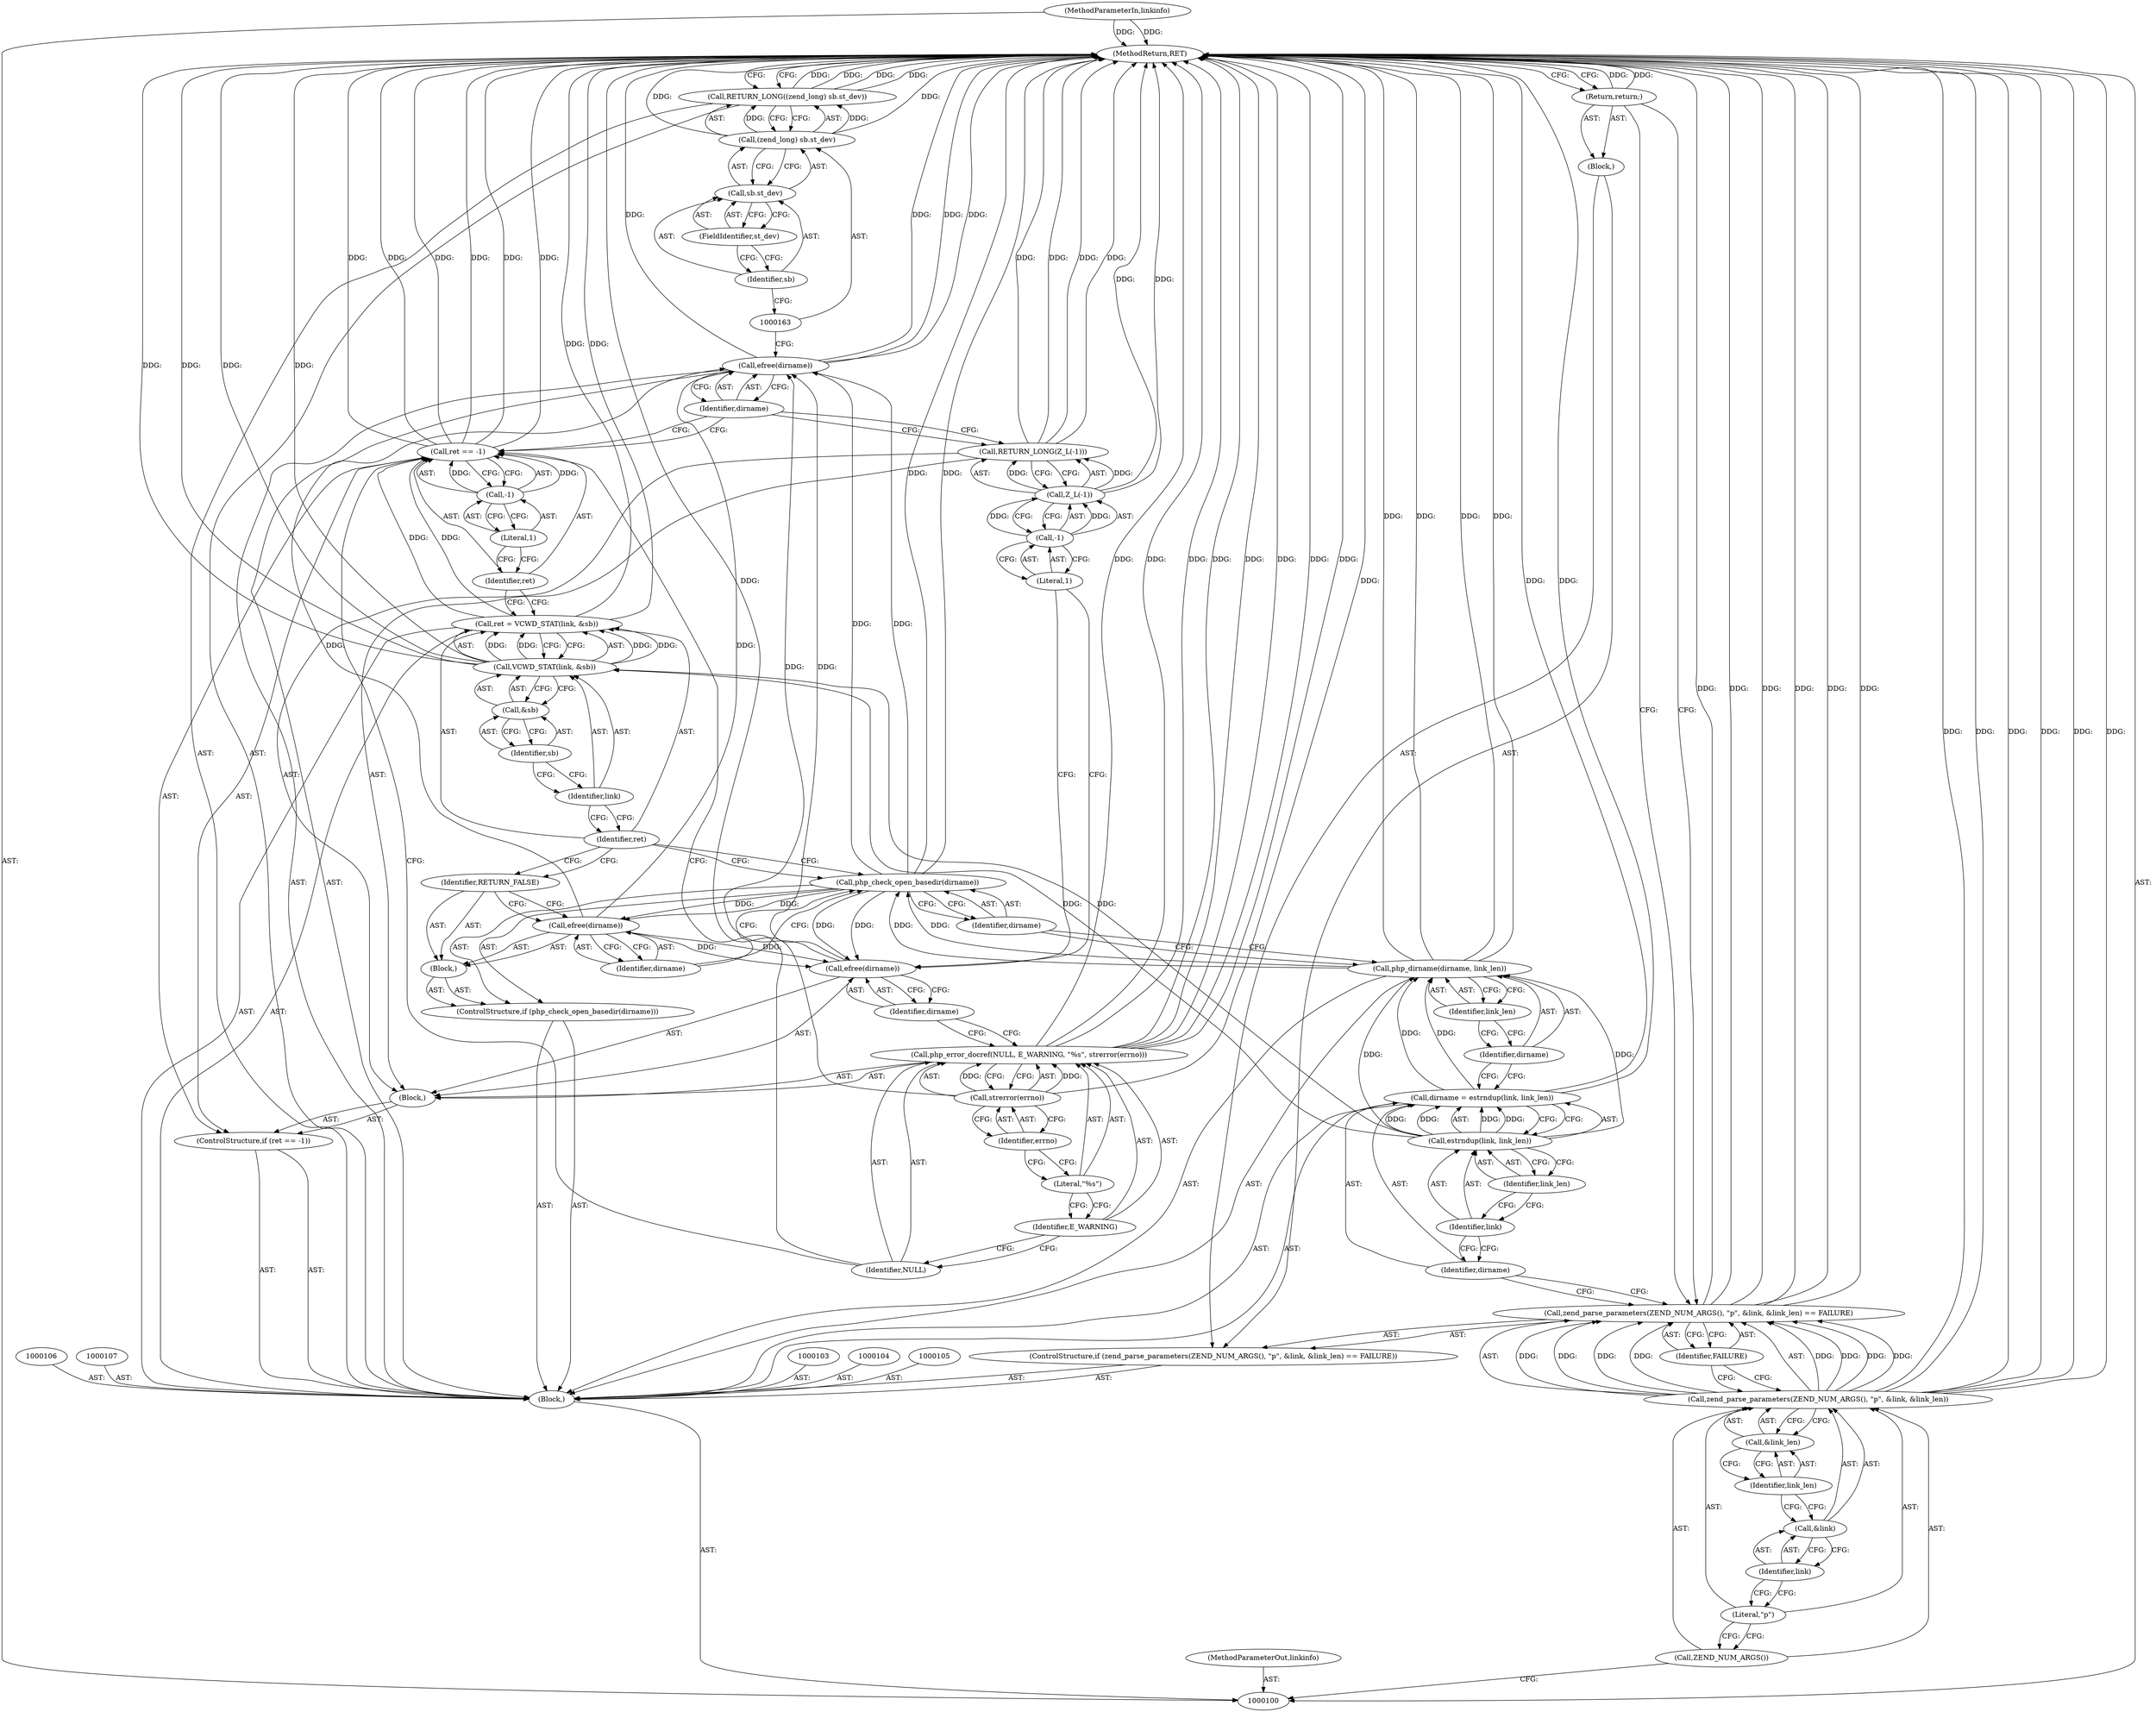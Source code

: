 digraph "0_php-src_f151e048ed27f6f4eef729f3310d053ab5da71d4" {
"1000167" [label="(MethodReturn,RET)"];
"1000101" [label="(MethodParameterIn,linkinfo)"];
"1000256" [label="(MethodParameterOut,linkinfo)"];
"1000119" [label="(Return,return;)"];
"1000120" [label="(Call,dirname = estrndup(link, link_len))"];
"1000121" [label="(Identifier,dirname)"];
"1000122" [label="(Call,estrndup(link, link_len))"];
"1000123" [label="(Identifier,link)"];
"1000124" [label="(Identifier,link_len)"];
"1000125" [label="(Call,php_dirname(dirname, link_len))"];
"1000126" [label="(Identifier,dirname)"];
"1000127" [label="(Identifier,link_len)"];
"1000128" [label="(ControlStructure,if (php_check_open_basedir(dirname)))"];
"1000130" [label="(Identifier,dirname)"];
"1000131" [label="(Block,)"];
"1000129" [label="(Call,php_check_open_basedir(dirname))"];
"1000132" [label="(Call,efree(dirname))"];
"1000133" [label="(Identifier,dirname)"];
"1000134" [label="(Identifier,RETURN_FALSE)"];
"1000102" [label="(Block,)"];
"1000138" [label="(Identifier,link)"];
"1000135" [label="(Call,ret = VCWD_STAT(link, &sb))"];
"1000136" [label="(Identifier,ret)"];
"1000139" [label="(Call,&sb)"];
"1000140" [label="(Identifier,sb)"];
"1000137" [label="(Call,VCWD_STAT(link, &sb))"];
"1000144" [label="(Call,-1)"];
"1000145" [label="(Literal,1)"];
"1000146" [label="(Block,)"];
"1000141" [label="(ControlStructure,if (ret == -1))"];
"1000142" [label="(Call,ret == -1)"];
"1000143" [label="(Identifier,ret)"];
"1000148" [label="(Identifier,NULL)"];
"1000149" [label="(Identifier,E_WARNING)"];
"1000147" [label="(Call,php_error_docref(NULL, E_WARNING, \"%s\", strerror(errno)))"];
"1000150" [label="(Literal,\"%s\")"];
"1000151" [label="(Call,strerror(errno))"];
"1000152" [label="(Identifier,errno)"];
"1000153" [label="(Call,efree(dirname))"];
"1000154" [label="(Identifier,dirname)"];
"1000156" [label="(Call,Z_L(-1))"];
"1000157" [label="(Call,-1)"];
"1000158" [label="(Literal,1)"];
"1000155" [label="(Call,RETURN_LONG(Z_L(-1)))"];
"1000159" [label="(Call,efree(dirname))"];
"1000160" [label="(Identifier,dirname)"];
"1000162" [label="(Call,(zend_long) sb.st_dev)"];
"1000161" [label="(Call,RETURN_LONG((zend_long) sb.st_dev))"];
"1000164" [label="(Call,sb.st_dev)"];
"1000165" [label="(Identifier,sb)"];
"1000166" [label="(FieldIdentifier,st_dev)"];
"1000108" [label="(ControlStructure,if (zend_parse_parameters(ZEND_NUM_ARGS(), \"p\", &link, &link_len) == FAILURE))"];
"1000111" [label="(Call,ZEND_NUM_ARGS())"];
"1000112" [label="(Literal,\"p\")"];
"1000113" [label="(Call,&link)"];
"1000109" [label="(Call,zend_parse_parameters(ZEND_NUM_ARGS(), \"p\", &link, &link_len) == FAILURE)"];
"1000110" [label="(Call,zend_parse_parameters(ZEND_NUM_ARGS(), \"p\", &link, &link_len))"];
"1000114" [label="(Identifier,link)"];
"1000115" [label="(Call,&link_len)"];
"1000116" [label="(Identifier,link_len)"];
"1000117" [label="(Identifier,FAILURE)"];
"1000118" [label="(Block,)"];
"1000167" -> "1000100"  [label="AST: "];
"1000167" -> "1000119"  [label="CFG: "];
"1000167" -> "1000161"  [label="CFG: "];
"1000119" -> "1000167"  [label="DDG: "];
"1000162" -> "1000167"  [label="DDG: "];
"1000142" -> "1000167"  [label="DDG: "];
"1000142" -> "1000167"  [label="DDG: "];
"1000142" -> "1000167"  [label="DDG: "];
"1000125" -> "1000167"  [label="DDG: "];
"1000125" -> "1000167"  [label="DDG: "];
"1000147" -> "1000167"  [label="DDG: "];
"1000147" -> "1000167"  [label="DDG: "];
"1000147" -> "1000167"  [label="DDG: "];
"1000147" -> "1000167"  [label="DDG: "];
"1000156" -> "1000167"  [label="DDG: "];
"1000159" -> "1000167"  [label="DDG: "];
"1000159" -> "1000167"  [label="DDG: "];
"1000137" -> "1000167"  [label="DDG: "];
"1000137" -> "1000167"  [label="DDG: "];
"1000151" -> "1000167"  [label="DDG: "];
"1000110" -> "1000167"  [label="DDG: "];
"1000110" -> "1000167"  [label="DDG: "];
"1000110" -> "1000167"  [label="DDG: "];
"1000161" -> "1000167"  [label="DDG: "];
"1000161" -> "1000167"  [label="DDG: "];
"1000109" -> "1000167"  [label="DDG: "];
"1000109" -> "1000167"  [label="DDG: "];
"1000109" -> "1000167"  [label="DDG: "];
"1000129" -> "1000167"  [label="DDG: "];
"1000155" -> "1000167"  [label="DDG: "];
"1000155" -> "1000167"  [label="DDG: "];
"1000101" -> "1000167"  [label="DDG: "];
"1000120" -> "1000167"  [label="DDG: "];
"1000135" -> "1000167"  [label="DDG: "];
"1000101" -> "1000100"  [label="AST: "];
"1000101" -> "1000167"  [label="DDG: "];
"1000256" -> "1000100"  [label="AST: "];
"1000119" -> "1000118"  [label="AST: "];
"1000119" -> "1000109"  [label="CFG: "];
"1000167" -> "1000119"  [label="CFG: "];
"1000119" -> "1000167"  [label="DDG: "];
"1000120" -> "1000102"  [label="AST: "];
"1000120" -> "1000122"  [label="CFG: "];
"1000121" -> "1000120"  [label="AST: "];
"1000122" -> "1000120"  [label="AST: "];
"1000126" -> "1000120"  [label="CFG: "];
"1000120" -> "1000167"  [label="DDG: "];
"1000122" -> "1000120"  [label="DDG: "];
"1000122" -> "1000120"  [label="DDG: "];
"1000120" -> "1000125"  [label="DDG: "];
"1000121" -> "1000120"  [label="AST: "];
"1000121" -> "1000109"  [label="CFG: "];
"1000123" -> "1000121"  [label="CFG: "];
"1000122" -> "1000120"  [label="AST: "];
"1000122" -> "1000124"  [label="CFG: "];
"1000123" -> "1000122"  [label="AST: "];
"1000124" -> "1000122"  [label="AST: "];
"1000120" -> "1000122"  [label="CFG: "];
"1000122" -> "1000120"  [label="DDG: "];
"1000122" -> "1000120"  [label="DDG: "];
"1000122" -> "1000125"  [label="DDG: "];
"1000122" -> "1000137"  [label="DDG: "];
"1000123" -> "1000122"  [label="AST: "];
"1000123" -> "1000121"  [label="CFG: "];
"1000124" -> "1000123"  [label="CFG: "];
"1000124" -> "1000122"  [label="AST: "];
"1000124" -> "1000123"  [label="CFG: "];
"1000122" -> "1000124"  [label="CFG: "];
"1000125" -> "1000102"  [label="AST: "];
"1000125" -> "1000127"  [label="CFG: "];
"1000126" -> "1000125"  [label="AST: "];
"1000127" -> "1000125"  [label="AST: "];
"1000130" -> "1000125"  [label="CFG: "];
"1000125" -> "1000167"  [label="DDG: "];
"1000125" -> "1000167"  [label="DDG: "];
"1000120" -> "1000125"  [label="DDG: "];
"1000122" -> "1000125"  [label="DDG: "];
"1000125" -> "1000129"  [label="DDG: "];
"1000126" -> "1000125"  [label="AST: "];
"1000126" -> "1000120"  [label="CFG: "];
"1000127" -> "1000126"  [label="CFG: "];
"1000127" -> "1000125"  [label="AST: "];
"1000127" -> "1000126"  [label="CFG: "];
"1000125" -> "1000127"  [label="CFG: "];
"1000128" -> "1000102"  [label="AST: "];
"1000129" -> "1000128"  [label="AST: "];
"1000131" -> "1000128"  [label="AST: "];
"1000130" -> "1000129"  [label="AST: "];
"1000130" -> "1000125"  [label="CFG: "];
"1000129" -> "1000130"  [label="CFG: "];
"1000131" -> "1000128"  [label="AST: "];
"1000132" -> "1000131"  [label="AST: "];
"1000134" -> "1000131"  [label="AST: "];
"1000129" -> "1000128"  [label="AST: "];
"1000129" -> "1000130"  [label="CFG: "];
"1000130" -> "1000129"  [label="AST: "];
"1000133" -> "1000129"  [label="CFG: "];
"1000136" -> "1000129"  [label="CFG: "];
"1000129" -> "1000167"  [label="DDG: "];
"1000125" -> "1000129"  [label="DDG: "];
"1000129" -> "1000132"  [label="DDG: "];
"1000129" -> "1000153"  [label="DDG: "];
"1000129" -> "1000159"  [label="DDG: "];
"1000132" -> "1000131"  [label="AST: "];
"1000132" -> "1000133"  [label="CFG: "];
"1000133" -> "1000132"  [label="AST: "];
"1000134" -> "1000132"  [label="CFG: "];
"1000129" -> "1000132"  [label="DDG: "];
"1000132" -> "1000153"  [label="DDG: "];
"1000132" -> "1000159"  [label="DDG: "];
"1000133" -> "1000132"  [label="AST: "];
"1000133" -> "1000129"  [label="CFG: "];
"1000132" -> "1000133"  [label="CFG: "];
"1000134" -> "1000131"  [label="AST: "];
"1000134" -> "1000132"  [label="CFG: "];
"1000136" -> "1000134"  [label="CFG: "];
"1000102" -> "1000100"  [label="AST: "];
"1000103" -> "1000102"  [label="AST: "];
"1000104" -> "1000102"  [label="AST: "];
"1000105" -> "1000102"  [label="AST: "];
"1000106" -> "1000102"  [label="AST: "];
"1000107" -> "1000102"  [label="AST: "];
"1000108" -> "1000102"  [label="AST: "];
"1000120" -> "1000102"  [label="AST: "];
"1000125" -> "1000102"  [label="AST: "];
"1000128" -> "1000102"  [label="AST: "];
"1000135" -> "1000102"  [label="AST: "];
"1000141" -> "1000102"  [label="AST: "];
"1000159" -> "1000102"  [label="AST: "];
"1000161" -> "1000102"  [label="AST: "];
"1000138" -> "1000137"  [label="AST: "];
"1000138" -> "1000136"  [label="CFG: "];
"1000140" -> "1000138"  [label="CFG: "];
"1000135" -> "1000102"  [label="AST: "];
"1000135" -> "1000137"  [label="CFG: "];
"1000136" -> "1000135"  [label="AST: "];
"1000137" -> "1000135"  [label="AST: "];
"1000143" -> "1000135"  [label="CFG: "];
"1000135" -> "1000167"  [label="DDG: "];
"1000137" -> "1000135"  [label="DDG: "];
"1000137" -> "1000135"  [label="DDG: "];
"1000135" -> "1000142"  [label="DDG: "];
"1000136" -> "1000135"  [label="AST: "];
"1000136" -> "1000134"  [label="CFG: "];
"1000136" -> "1000129"  [label="CFG: "];
"1000138" -> "1000136"  [label="CFG: "];
"1000139" -> "1000137"  [label="AST: "];
"1000139" -> "1000140"  [label="CFG: "];
"1000140" -> "1000139"  [label="AST: "];
"1000137" -> "1000139"  [label="CFG: "];
"1000140" -> "1000139"  [label="AST: "];
"1000140" -> "1000138"  [label="CFG: "];
"1000139" -> "1000140"  [label="CFG: "];
"1000137" -> "1000135"  [label="AST: "];
"1000137" -> "1000139"  [label="CFG: "];
"1000138" -> "1000137"  [label="AST: "];
"1000139" -> "1000137"  [label="AST: "];
"1000135" -> "1000137"  [label="CFG: "];
"1000137" -> "1000167"  [label="DDG: "];
"1000137" -> "1000167"  [label="DDG: "];
"1000137" -> "1000135"  [label="DDG: "];
"1000137" -> "1000135"  [label="DDG: "];
"1000122" -> "1000137"  [label="DDG: "];
"1000144" -> "1000142"  [label="AST: "];
"1000144" -> "1000145"  [label="CFG: "];
"1000145" -> "1000144"  [label="AST: "];
"1000142" -> "1000144"  [label="CFG: "];
"1000144" -> "1000142"  [label="DDG: "];
"1000145" -> "1000144"  [label="AST: "];
"1000145" -> "1000143"  [label="CFG: "];
"1000144" -> "1000145"  [label="CFG: "];
"1000146" -> "1000141"  [label="AST: "];
"1000147" -> "1000146"  [label="AST: "];
"1000153" -> "1000146"  [label="AST: "];
"1000155" -> "1000146"  [label="AST: "];
"1000141" -> "1000102"  [label="AST: "];
"1000142" -> "1000141"  [label="AST: "];
"1000146" -> "1000141"  [label="AST: "];
"1000142" -> "1000141"  [label="AST: "];
"1000142" -> "1000144"  [label="CFG: "];
"1000143" -> "1000142"  [label="AST: "];
"1000144" -> "1000142"  [label="AST: "];
"1000148" -> "1000142"  [label="CFG: "];
"1000160" -> "1000142"  [label="CFG: "];
"1000142" -> "1000167"  [label="DDG: "];
"1000142" -> "1000167"  [label="DDG: "];
"1000142" -> "1000167"  [label="DDG: "];
"1000135" -> "1000142"  [label="DDG: "];
"1000144" -> "1000142"  [label="DDG: "];
"1000143" -> "1000142"  [label="AST: "];
"1000143" -> "1000135"  [label="CFG: "];
"1000145" -> "1000143"  [label="CFG: "];
"1000148" -> "1000147"  [label="AST: "];
"1000148" -> "1000142"  [label="CFG: "];
"1000149" -> "1000148"  [label="CFG: "];
"1000149" -> "1000147"  [label="AST: "];
"1000149" -> "1000148"  [label="CFG: "];
"1000150" -> "1000149"  [label="CFG: "];
"1000147" -> "1000146"  [label="AST: "];
"1000147" -> "1000151"  [label="CFG: "];
"1000148" -> "1000147"  [label="AST: "];
"1000149" -> "1000147"  [label="AST: "];
"1000150" -> "1000147"  [label="AST: "];
"1000151" -> "1000147"  [label="AST: "];
"1000154" -> "1000147"  [label="CFG: "];
"1000147" -> "1000167"  [label="DDG: "];
"1000147" -> "1000167"  [label="DDG: "];
"1000147" -> "1000167"  [label="DDG: "];
"1000147" -> "1000167"  [label="DDG: "];
"1000151" -> "1000147"  [label="DDG: "];
"1000150" -> "1000147"  [label="AST: "];
"1000150" -> "1000149"  [label="CFG: "];
"1000152" -> "1000150"  [label="CFG: "];
"1000151" -> "1000147"  [label="AST: "];
"1000151" -> "1000152"  [label="CFG: "];
"1000152" -> "1000151"  [label="AST: "];
"1000147" -> "1000151"  [label="CFG: "];
"1000151" -> "1000167"  [label="DDG: "];
"1000151" -> "1000147"  [label="DDG: "];
"1000152" -> "1000151"  [label="AST: "];
"1000152" -> "1000150"  [label="CFG: "];
"1000151" -> "1000152"  [label="CFG: "];
"1000153" -> "1000146"  [label="AST: "];
"1000153" -> "1000154"  [label="CFG: "];
"1000154" -> "1000153"  [label="AST: "];
"1000158" -> "1000153"  [label="CFG: "];
"1000129" -> "1000153"  [label="DDG: "];
"1000132" -> "1000153"  [label="DDG: "];
"1000153" -> "1000159"  [label="DDG: "];
"1000154" -> "1000153"  [label="AST: "];
"1000154" -> "1000147"  [label="CFG: "];
"1000153" -> "1000154"  [label="CFG: "];
"1000156" -> "1000155"  [label="AST: "];
"1000156" -> "1000157"  [label="CFG: "];
"1000157" -> "1000156"  [label="AST: "];
"1000155" -> "1000156"  [label="CFG: "];
"1000156" -> "1000167"  [label="DDG: "];
"1000156" -> "1000155"  [label="DDG: "];
"1000157" -> "1000156"  [label="DDG: "];
"1000157" -> "1000156"  [label="AST: "];
"1000157" -> "1000158"  [label="CFG: "];
"1000158" -> "1000157"  [label="AST: "];
"1000156" -> "1000157"  [label="CFG: "];
"1000157" -> "1000156"  [label="DDG: "];
"1000158" -> "1000157"  [label="AST: "];
"1000158" -> "1000153"  [label="CFG: "];
"1000157" -> "1000158"  [label="CFG: "];
"1000155" -> "1000146"  [label="AST: "];
"1000155" -> "1000156"  [label="CFG: "];
"1000156" -> "1000155"  [label="AST: "];
"1000160" -> "1000155"  [label="CFG: "];
"1000155" -> "1000167"  [label="DDG: "];
"1000155" -> "1000167"  [label="DDG: "];
"1000156" -> "1000155"  [label="DDG: "];
"1000159" -> "1000102"  [label="AST: "];
"1000159" -> "1000160"  [label="CFG: "];
"1000160" -> "1000159"  [label="AST: "];
"1000163" -> "1000159"  [label="CFG: "];
"1000159" -> "1000167"  [label="DDG: "];
"1000159" -> "1000167"  [label="DDG: "];
"1000129" -> "1000159"  [label="DDG: "];
"1000132" -> "1000159"  [label="DDG: "];
"1000153" -> "1000159"  [label="DDG: "];
"1000160" -> "1000159"  [label="AST: "];
"1000160" -> "1000155"  [label="CFG: "];
"1000160" -> "1000142"  [label="CFG: "];
"1000159" -> "1000160"  [label="CFG: "];
"1000162" -> "1000161"  [label="AST: "];
"1000162" -> "1000164"  [label="CFG: "];
"1000163" -> "1000162"  [label="AST: "];
"1000164" -> "1000162"  [label="AST: "];
"1000161" -> "1000162"  [label="CFG: "];
"1000162" -> "1000167"  [label="DDG: "];
"1000162" -> "1000161"  [label="DDG: "];
"1000161" -> "1000102"  [label="AST: "];
"1000161" -> "1000162"  [label="CFG: "];
"1000162" -> "1000161"  [label="AST: "];
"1000167" -> "1000161"  [label="CFG: "];
"1000161" -> "1000167"  [label="DDG: "];
"1000161" -> "1000167"  [label="DDG: "];
"1000162" -> "1000161"  [label="DDG: "];
"1000164" -> "1000162"  [label="AST: "];
"1000164" -> "1000166"  [label="CFG: "];
"1000165" -> "1000164"  [label="AST: "];
"1000166" -> "1000164"  [label="AST: "];
"1000162" -> "1000164"  [label="CFG: "];
"1000165" -> "1000164"  [label="AST: "];
"1000165" -> "1000163"  [label="CFG: "];
"1000166" -> "1000165"  [label="CFG: "];
"1000166" -> "1000164"  [label="AST: "];
"1000166" -> "1000165"  [label="CFG: "];
"1000164" -> "1000166"  [label="CFG: "];
"1000108" -> "1000102"  [label="AST: "];
"1000109" -> "1000108"  [label="AST: "];
"1000118" -> "1000108"  [label="AST: "];
"1000111" -> "1000110"  [label="AST: "];
"1000111" -> "1000100"  [label="CFG: "];
"1000112" -> "1000111"  [label="CFG: "];
"1000112" -> "1000110"  [label="AST: "];
"1000112" -> "1000111"  [label="CFG: "];
"1000114" -> "1000112"  [label="CFG: "];
"1000113" -> "1000110"  [label="AST: "];
"1000113" -> "1000114"  [label="CFG: "];
"1000114" -> "1000113"  [label="AST: "];
"1000116" -> "1000113"  [label="CFG: "];
"1000109" -> "1000108"  [label="AST: "];
"1000109" -> "1000117"  [label="CFG: "];
"1000110" -> "1000109"  [label="AST: "];
"1000117" -> "1000109"  [label="AST: "];
"1000119" -> "1000109"  [label="CFG: "];
"1000121" -> "1000109"  [label="CFG: "];
"1000109" -> "1000167"  [label="DDG: "];
"1000109" -> "1000167"  [label="DDG: "];
"1000109" -> "1000167"  [label="DDG: "];
"1000110" -> "1000109"  [label="DDG: "];
"1000110" -> "1000109"  [label="DDG: "];
"1000110" -> "1000109"  [label="DDG: "];
"1000110" -> "1000109"  [label="DDG: "];
"1000110" -> "1000109"  [label="AST: "];
"1000110" -> "1000115"  [label="CFG: "];
"1000111" -> "1000110"  [label="AST: "];
"1000112" -> "1000110"  [label="AST: "];
"1000113" -> "1000110"  [label="AST: "];
"1000115" -> "1000110"  [label="AST: "];
"1000117" -> "1000110"  [label="CFG: "];
"1000110" -> "1000167"  [label="DDG: "];
"1000110" -> "1000167"  [label="DDG: "];
"1000110" -> "1000167"  [label="DDG: "];
"1000110" -> "1000109"  [label="DDG: "];
"1000110" -> "1000109"  [label="DDG: "];
"1000110" -> "1000109"  [label="DDG: "];
"1000110" -> "1000109"  [label="DDG: "];
"1000114" -> "1000113"  [label="AST: "];
"1000114" -> "1000112"  [label="CFG: "];
"1000113" -> "1000114"  [label="CFG: "];
"1000115" -> "1000110"  [label="AST: "];
"1000115" -> "1000116"  [label="CFG: "];
"1000116" -> "1000115"  [label="AST: "];
"1000110" -> "1000115"  [label="CFG: "];
"1000116" -> "1000115"  [label="AST: "];
"1000116" -> "1000113"  [label="CFG: "];
"1000115" -> "1000116"  [label="CFG: "];
"1000117" -> "1000109"  [label="AST: "];
"1000117" -> "1000110"  [label="CFG: "];
"1000109" -> "1000117"  [label="CFG: "];
"1000118" -> "1000108"  [label="AST: "];
"1000119" -> "1000118"  [label="AST: "];
}
